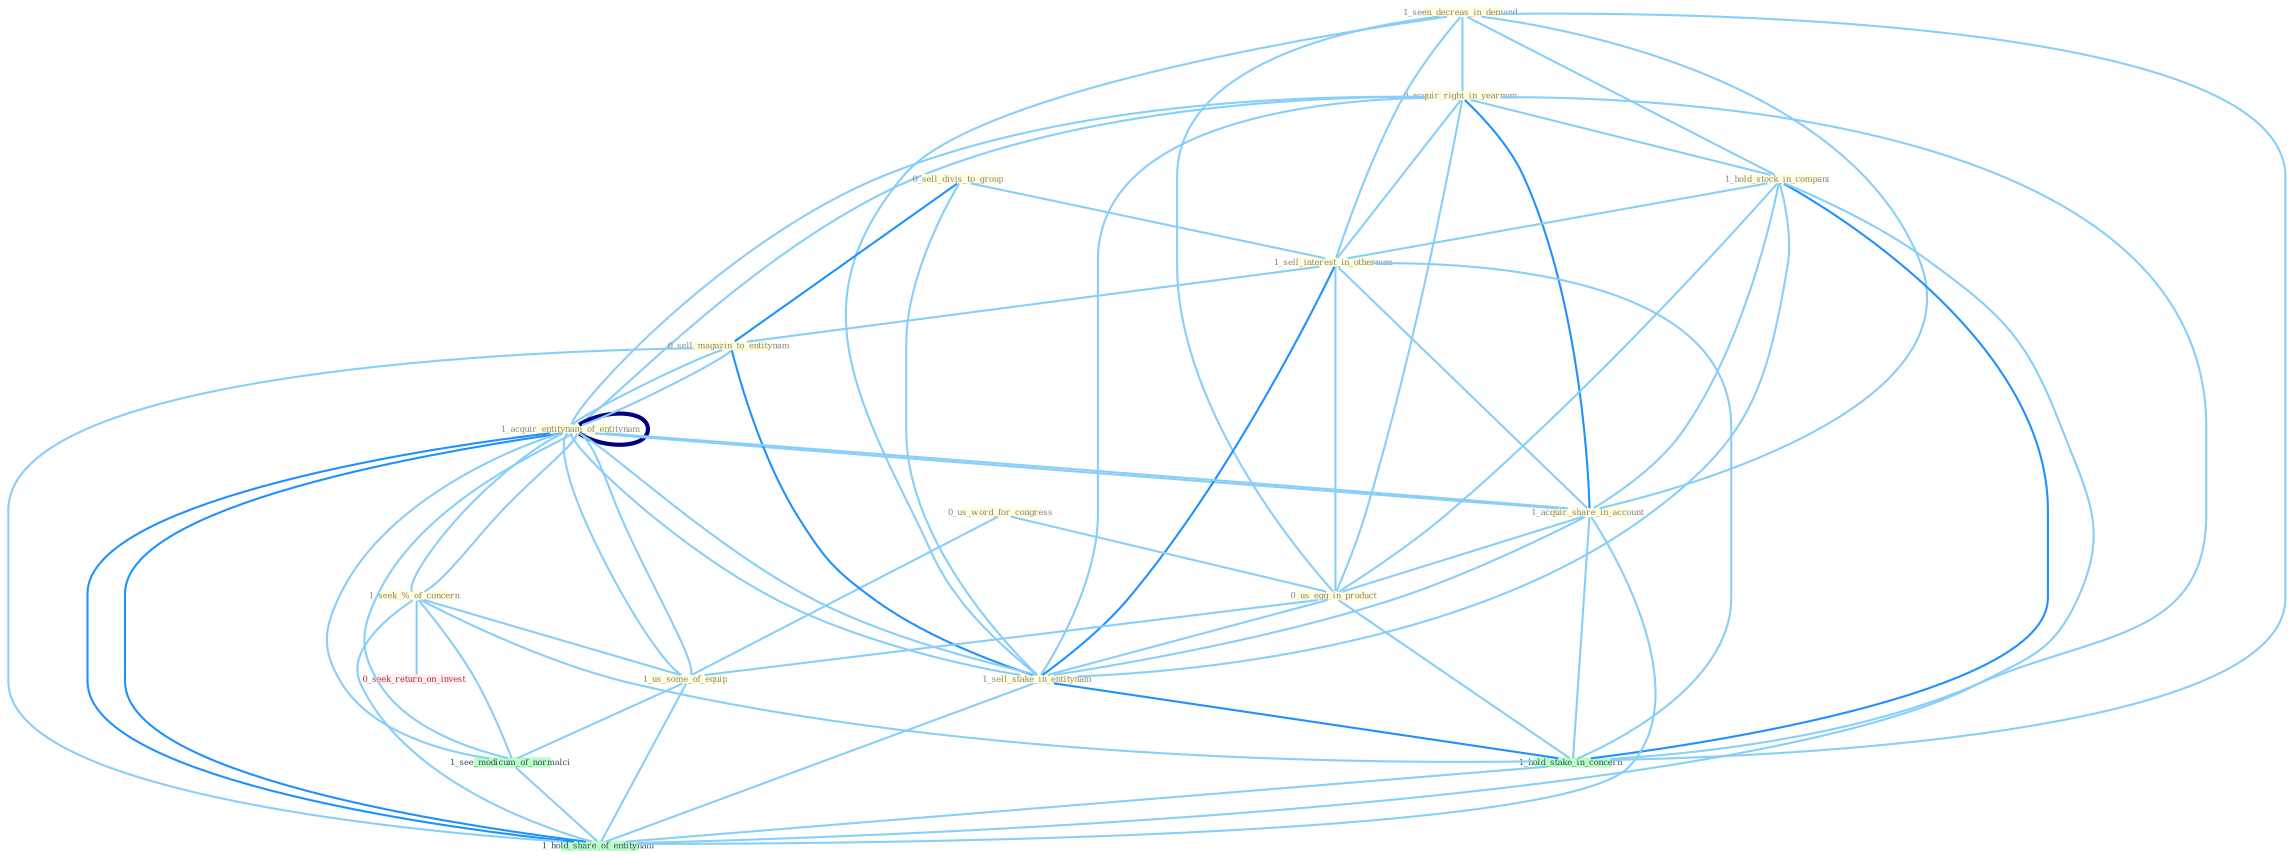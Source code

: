 Graph G{ 
    node
    [shape=polygon,style=filled,width=.5,height=.06,color="#BDFCC9",fixedsize=true,fontsize=4,
    fontcolor="#2f4f4f"];
    {node
    [color="#ffffe0", fontcolor="#8b7d6b"] "1_seen_decreas_in_demand " "0_acquir_right_in_yearnum " "1_hold_stock_in_compani " "0_sell_divis_to_group " "1_acquir_entitynam_of_entitynam " "1_sell_interest_in_othernum " "0_us_word_for_congress " "0_sell_magazin_to_entitynam " "1_acquir_share_in_account " "1_seek_%_of_concern " "0_us_egg_in_product " "1_sell_stake_in_entitynam " "1_us_some_of_equip "}
{node [color="#fff0f5", fontcolor="#b22222"] "0_seek_return_on_invest "}
edge [color="#B0E2FF"];

	"1_seen_decreas_in_demand " -- "0_acquir_right_in_yearnum " [w="1", color="#87cefa" ];
	"1_seen_decreas_in_demand " -- "1_hold_stock_in_compani " [w="1", color="#87cefa" ];
	"1_seen_decreas_in_demand " -- "1_sell_interest_in_othernum " [w="1", color="#87cefa" ];
	"1_seen_decreas_in_demand " -- "1_acquir_share_in_account " [w="1", color="#87cefa" ];
	"1_seen_decreas_in_demand " -- "0_us_egg_in_product " [w="1", color="#87cefa" ];
	"1_seen_decreas_in_demand " -- "1_sell_stake_in_entitynam " [w="1", color="#87cefa" ];
	"1_seen_decreas_in_demand " -- "1_hold_stake_in_concern " [w="1", color="#87cefa" ];
	"0_acquir_right_in_yearnum " -- "1_hold_stock_in_compani " [w="1", color="#87cefa" ];
	"0_acquir_right_in_yearnum " -- "1_acquir_entitynam_of_entitynam " [w="1", color="#87cefa" ];
	"0_acquir_right_in_yearnum " -- "1_sell_interest_in_othernum " [w="1", color="#87cefa" ];
	"0_acquir_right_in_yearnum " -- "1_acquir_share_in_account " [w="2", color="#1e90ff" , len=0.8];
	"0_acquir_right_in_yearnum " -- "0_us_egg_in_product " [w="1", color="#87cefa" ];
	"0_acquir_right_in_yearnum " -- "1_sell_stake_in_entitynam " [w="1", color="#87cefa" ];
	"0_acquir_right_in_yearnum " -- "1_hold_stake_in_concern " [w="1", color="#87cefa" ];
	"0_acquir_right_in_yearnum " -- "1_acquir_entitynam_of_entitynam " [w="1", color="#87cefa" ];
	"1_hold_stock_in_compani " -- "1_sell_interest_in_othernum " [w="1", color="#87cefa" ];
	"1_hold_stock_in_compani " -- "1_acquir_share_in_account " [w="1", color="#87cefa" ];
	"1_hold_stock_in_compani " -- "0_us_egg_in_product " [w="1", color="#87cefa" ];
	"1_hold_stock_in_compani " -- "1_sell_stake_in_entitynam " [w="1", color="#87cefa" ];
	"1_hold_stock_in_compani " -- "1_hold_stake_in_concern " [w="2", color="#1e90ff" , len=0.8];
	"1_hold_stock_in_compani " -- "1_hold_share_of_entitynam " [w="1", color="#87cefa" ];
	"0_sell_divis_to_group " -- "1_sell_interest_in_othernum " [w="1", color="#87cefa" ];
	"0_sell_divis_to_group " -- "0_sell_magazin_to_entitynam " [w="2", color="#1e90ff" , len=0.8];
	"0_sell_divis_to_group " -- "1_sell_stake_in_entitynam " [w="1", color="#87cefa" ];
	"1_acquir_entitynam_of_entitynam " -- "0_sell_magazin_to_entitynam " [w="1", color="#87cefa" ];
	"1_acquir_entitynam_of_entitynam " -- "1_acquir_share_in_account " [w="1", color="#87cefa" ];
	"1_acquir_entitynam_of_entitynam " -- "1_seek_%_of_concern " [w="1", color="#87cefa" ];
	"1_acquir_entitynam_of_entitynam " -- "1_sell_stake_in_entitynam " [w="1", color="#87cefa" ];
	"1_acquir_entitynam_of_entitynam " -- "1_us_some_of_equip " [w="1", color="#87cefa" ];
	"1_acquir_entitynam_of_entitynam " -- "1_see_modicum_of_normalci " [w="1", color="#87cefa" ];
	"1_acquir_entitynam_of_entitynam " -- "1_acquir_entitynam_of_entitynam " [w="4", style=bold, color="#000080", len=0.4];
	"1_acquir_entitynam_of_entitynam " -- "1_hold_share_of_entitynam " [w="2", color="#1e90ff" , len=0.8];
	"1_sell_interest_in_othernum " -- "0_sell_magazin_to_entitynam " [w="1", color="#87cefa" ];
	"1_sell_interest_in_othernum " -- "1_acquir_share_in_account " [w="1", color="#87cefa" ];
	"1_sell_interest_in_othernum " -- "0_us_egg_in_product " [w="1", color="#87cefa" ];
	"1_sell_interest_in_othernum " -- "1_sell_stake_in_entitynam " [w="2", color="#1e90ff" , len=0.8];
	"1_sell_interest_in_othernum " -- "1_hold_stake_in_concern " [w="1", color="#87cefa" ];
	"0_us_word_for_congress " -- "0_us_egg_in_product " [w="1", color="#87cefa" ];
	"0_us_word_for_congress " -- "1_us_some_of_equip " [w="1", color="#87cefa" ];
	"0_sell_magazin_to_entitynam " -- "1_sell_stake_in_entitynam " [w="2", color="#1e90ff" , len=0.8];
	"0_sell_magazin_to_entitynam " -- "1_acquir_entitynam_of_entitynam " [w="1", color="#87cefa" ];
	"0_sell_magazin_to_entitynam " -- "1_hold_share_of_entitynam " [w="1", color="#87cefa" ];
	"1_acquir_share_in_account " -- "0_us_egg_in_product " [w="1", color="#87cefa" ];
	"1_acquir_share_in_account " -- "1_sell_stake_in_entitynam " [w="1", color="#87cefa" ];
	"1_acquir_share_in_account " -- "1_hold_stake_in_concern " [w="1", color="#87cefa" ];
	"1_acquir_share_in_account " -- "1_acquir_entitynam_of_entitynam " [w="1", color="#87cefa" ];
	"1_acquir_share_in_account " -- "1_hold_share_of_entitynam " [w="1", color="#87cefa" ];
	"1_seek_%_of_concern " -- "1_us_some_of_equip " [w="1", color="#87cefa" ];
	"1_seek_%_of_concern " -- "1_hold_stake_in_concern " [w="1", color="#87cefa" ];
	"1_seek_%_of_concern " -- "0_seek_return_on_invest " [w="1", color="#87cefa" ];
	"1_seek_%_of_concern " -- "1_see_modicum_of_normalci " [w="1", color="#87cefa" ];
	"1_seek_%_of_concern " -- "1_acquir_entitynam_of_entitynam " [w="1", color="#87cefa" ];
	"1_seek_%_of_concern " -- "1_hold_share_of_entitynam " [w="1", color="#87cefa" ];
	"0_us_egg_in_product " -- "1_sell_stake_in_entitynam " [w="1", color="#87cefa" ];
	"0_us_egg_in_product " -- "1_us_some_of_equip " [w="1", color="#87cefa" ];
	"0_us_egg_in_product " -- "1_hold_stake_in_concern " [w="1", color="#87cefa" ];
	"1_sell_stake_in_entitynam " -- "1_hold_stake_in_concern " [w="2", color="#1e90ff" , len=0.8];
	"1_sell_stake_in_entitynam " -- "1_acquir_entitynam_of_entitynam " [w="1", color="#87cefa" ];
	"1_sell_stake_in_entitynam " -- "1_hold_share_of_entitynam " [w="1", color="#87cefa" ];
	"1_us_some_of_equip " -- "1_see_modicum_of_normalci " [w="1", color="#87cefa" ];
	"1_us_some_of_equip " -- "1_acquir_entitynam_of_entitynam " [w="1", color="#87cefa" ];
	"1_us_some_of_equip " -- "1_hold_share_of_entitynam " [w="1", color="#87cefa" ];
	"1_hold_stake_in_concern " -- "1_hold_share_of_entitynam " [w="1", color="#87cefa" ];
	"1_see_modicum_of_normalci " -- "1_acquir_entitynam_of_entitynam " [w="1", color="#87cefa" ];
	"1_see_modicum_of_normalci " -- "1_hold_share_of_entitynam " [w="1", color="#87cefa" ];
	"1_acquir_entitynam_of_entitynam " -- "1_hold_share_of_entitynam " [w="2", color="#1e90ff" , len=0.8];
}